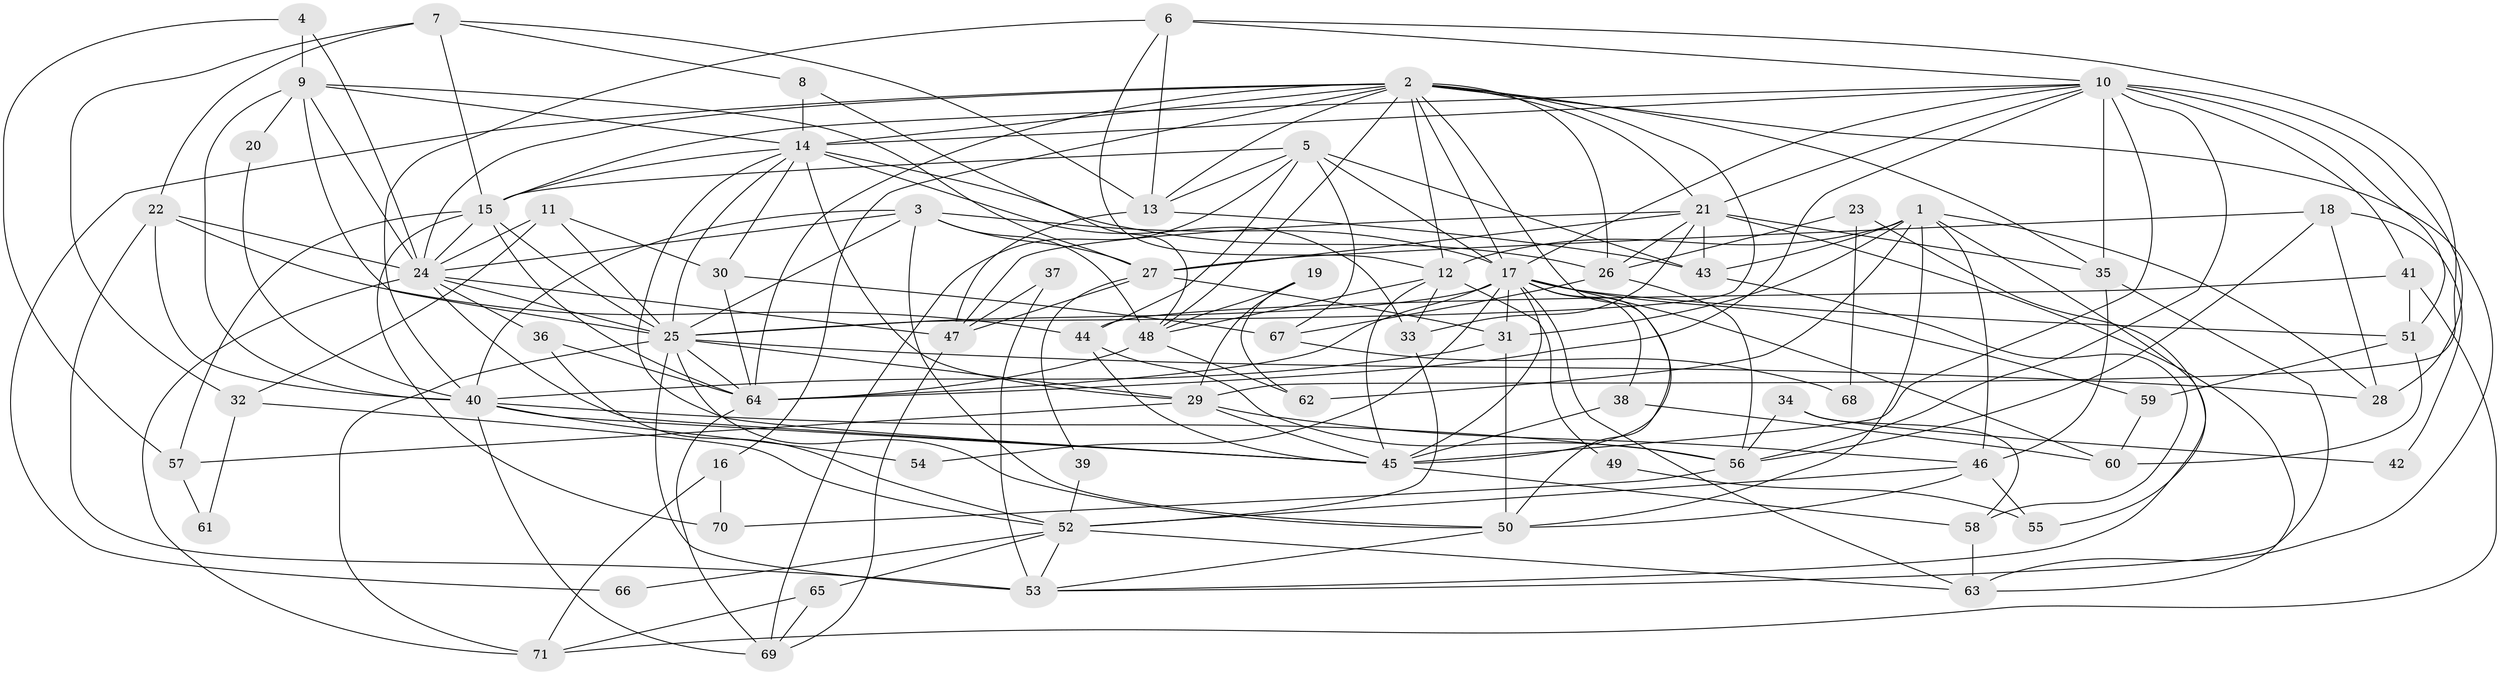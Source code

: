 // original degree distribution, {4: 0.2765957446808511, 3: 0.2978723404255319, 2: 0.1276595744680851, 5: 0.1347517730496454, 7: 0.0425531914893617, 6: 0.09929078014184398, 8: 0.014184397163120567, 9: 0.0070921985815602835}
// Generated by graph-tools (version 1.1) at 2025/36/03/09/25 02:36:10]
// undirected, 71 vertices, 197 edges
graph export_dot {
graph [start="1"]
  node [color=gray90,style=filled];
  1;
  2;
  3;
  4;
  5;
  6;
  7;
  8;
  9;
  10;
  11;
  12;
  13;
  14;
  15;
  16;
  17;
  18;
  19;
  20;
  21;
  22;
  23;
  24;
  25;
  26;
  27;
  28;
  29;
  30;
  31;
  32;
  33;
  34;
  35;
  36;
  37;
  38;
  39;
  40;
  41;
  42;
  43;
  44;
  45;
  46;
  47;
  48;
  49;
  50;
  51;
  52;
  53;
  54;
  55;
  56;
  57;
  58;
  59;
  60;
  61;
  62;
  63;
  64;
  65;
  66;
  67;
  68;
  69;
  70;
  71;
  1 -- 12 [weight=1.0];
  1 -- 28 [weight=1.0];
  1 -- 31 [weight=1.0];
  1 -- 43 [weight=1.0];
  1 -- 46 [weight=1.0];
  1 -- 50 [weight=1.0];
  1 -- 55 [weight=1.0];
  1 -- 62 [weight=2.0];
  2 -- 12 [weight=1.0];
  2 -- 13 [weight=1.0];
  2 -- 14 [weight=1.0];
  2 -- 16 [weight=1.0];
  2 -- 17 [weight=1.0];
  2 -- 21 [weight=1.0];
  2 -- 24 [weight=1.0];
  2 -- 25 [weight=1.0];
  2 -- 26 [weight=1.0];
  2 -- 35 [weight=1.0];
  2 -- 45 [weight=1.0];
  2 -- 48 [weight=1.0];
  2 -- 63 [weight=1.0];
  2 -- 64 [weight=1.0];
  2 -- 66 [weight=1.0];
  3 -- 17 [weight=1.0];
  3 -- 24 [weight=1.0];
  3 -- 25 [weight=2.0];
  3 -- 27 [weight=1.0];
  3 -- 40 [weight=1.0];
  3 -- 48 [weight=1.0];
  3 -- 50 [weight=1.0];
  4 -- 9 [weight=1.0];
  4 -- 24 [weight=1.0];
  4 -- 57 [weight=1.0];
  5 -- 13 [weight=1.0];
  5 -- 15 [weight=1.0];
  5 -- 17 [weight=1.0];
  5 -- 43 [weight=2.0];
  5 -- 44 [weight=1.0];
  5 -- 67 [weight=1.0];
  5 -- 69 [weight=1.0];
  6 -- 10 [weight=1.0];
  6 -- 12 [weight=1.0];
  6 -- 13 [weight=1.0];
  6 -- 29 [weight=1.0];
  6 -- 40 [weight=1.0];
  7 -- 8 [weight=1.0];
  7 -- 13 [weight=1.0];
  7 -- 15 [weight=1.0];
  7 -- 22 [weight=1.0];
  7 -- 32 [weight=1.0];
  8 -- 14 [weight=1.0];
  8 -- 48 [weight=1.0];
  9 -- 14 [weight=1.0];
  9 -- 20 [weight=1.0];
  9 -- 24 [weight=1.0];
  9 -- 25 [weight=1.0];
  9 -- 27 [weight=1.0];
  9 -- 40 [weight=2.0];
  10 -- 14 [weight=2.0];
  10 -- 15 [weight=1.0];
  10 -- 17 [weight=1.0];
  10 -- 21 [weight=1.0];
  10 -- 28 [weight=1.0];
  10 -- 35 [weight=1.0];
  10 -- 41 [weight=1.0];
  10 -- 45 [weight=3.0];
  10 -- 51 [weight=1.0];
  10 -- 56 [weight=1.0];
  10 -- 64 [weight=1.0];
  11 -- 24 [weight=1.0];
  11 -- 25 [weight=1.0];
  11 -- 30 [weight=1.0];
  11 -- 32 [weight=1.0];
  12 -- 33 [weight=1.0];
  12 -- 45 [weight=1.0];
  12 -- 48 [weight=1.0];
  12 -- 49 [weight=1.0];
  13 -- 43 [weight=1.0];
  13 -- 47 [weight=1.0];
  14 -- 15 [weight=1.0];
  14 -- 25 [weight=1.0];
  14 -- 26 [weight=1.0];
  14 -- 29 [weight=1.0];
  14 -- 30 [weight=1.0];
  14 -- 33 [weight=1.0];
  14 -- 45 [weight=1.0];
  15 -- 24 [weight=1.0];
  15 -- 25 [weight=2.0];
  15 -- 57 [weight=1.0];
  15 -- 64 [weight=2.0];
  15 -- 70 [weight=1.0];
  16 -- 70 [weight=1.0];
  16 -- 71 [weight=1.0];
  17 -- 25 [weight=1.0];
  17 -- 31 [weight=1.0];
  17 -- 38 [weight=1.0];
  17 -- 45 [weight=1.0];
  17 -- 50 [weight=1.0];
  17 -- 51 [weight=1.0];
  17 -- 54 [weight=1.0];
  17 -- 59 [weight=1.0];
  17 -- 60 [weight=1.0];
  17 -- 63 [weight=1.0];
  17 -- 64 [weight=1.0];
  18 -- 27 [weight=1.0];
  18 -- 28 [weight=1.0];
  18 -- 42 [weight=1.0];
  18 -- 56 [weight=1.0];
  19 -- 29 [weight=1.0];
  19 -- 48 [weight=1.0];
  19 -- 62 [weight=1.0];
  20 -- 40 [weight=1.0];
  21 -- 26 [weight=1.0];
  21 -- 27 [weight=1.0];
  21 -- 33 [weight=1.0];
  21 -- 35 [weight=1.0];
  21 -- 43 [weight=1.0];
  21 -- 47 [weight=1.0];
  21 -- 63 [weight=1.0];
  22 -- 24 [weight=1.0];
  22 -- 40 [weight=1.0];
  22 -- 44 [weight=1.0];
  22 -- 53 [weight=1.0];
  23 -- 26 [weight=1.0];
  23 -- 53 [weight=1.0];
  23 -- 68 [weight=1.0];
  24 -- 25 [weight=2.0];
  24 -- 36 [weight=1.0];
  24 -- 45 [weight=1.0];
  24 -- 47 [weight=1.0];
  24 -- 71 [weight=1.0];
  25 -- 28 [weight=1.0];
  25 -- 29 [weight=1.0];
  25 -- 50 [weight=1.0];
  25 -- 53 [weight=2.0];
  25 -- 64 [weight=1.0];
  25 -- 71 [weight=1.0];
  26 -- 56 [weight=1.0];
  26 -- 67 [weight=1.0];
  27 -- 31 [weight=1.0];
  27 -- 39 [weight=1.0];
  27 -- 47 [weight=1.0];
  29 -- 45 [weight=1.0];
  29 -- 46 [weight=1.0];
  29 -- 57 [weight=1.0];
  30 -- 64 [weight=1.0];
  30 -- 67 [weight=1.0];
  31 -- 40 [weight=2.0];
  31 -- 50 [weight=2.0];
  32 -- 52 [weight=1.0];
  32 -- 61 [weight=1.0];
  33 -- 52 [weight=1.0];
  34 -- 42 [weight=1.0];
  34 -- 56 [weight=1.0];
  34 -- 58 [weight=1.0];
  35 -- 46 [weight=1.0];
  35 -- 53 [weight=1.0];
  36 -- 52 [weight=1.0];
  36 -- 64 [weight=1.0];
  37 -- 47 [weight=1.0];
  37 -- 53 [weight=1.0];
  38 -- 45 [weight=1.0];
  38 -- 60 [weight=1.0];
  39 -- 52 [weight=2.0];
  40 -- 45 [weight=1.0];
  40 -- 54 [weight=1.0];
  40 -- 56 [weight=1.0];
  40 -- 69 [weight=1.0];
  41 -- 44 [weight=1.0];
  41 -- 51 [weight=1.0];
  41 -- 71 [weight=1.0];
  43 -- 58 [weight=1.0];
  44 -- 45 [weight=1.0];
  44 -- 56 [weight=1.0];
  45 -- 58 [weight=1.0];
  46 -- 50 [weight=1.0];
  46 -- 52 [weight=1.0];
  46 -- 55 [weight=1.0];
  47 -- 69 [weight=1.0];
  48 -- 62 [weight=1.0];
  48 -- 64 [weight=1.0];
  49 -- 55 [weight=1.0];
  50 -- 53 [weight=1.0];
  51 -- 59 [weight=1.0];
  51 -- 60 [weight=1.0];
  52 -- 53 [weight=1.0];
  52 -- 63 [weight=1.0];
  52 -- 65 [weight=1.0];
  52 -- 66 [weight=1.0];
  56 -- 70 [weight=1.0];
  57 -- 61 [weight=1.0];
  58 -- 63 [weight=1.0];
  59 -- 60 [weight=1.0];
  64 -- 69 [weight=1.0];
  65 -- 69 [weight=1.0];
  65 -- 71 [weight=1.0];
  67 -- 68 [weight=1.0];
}

